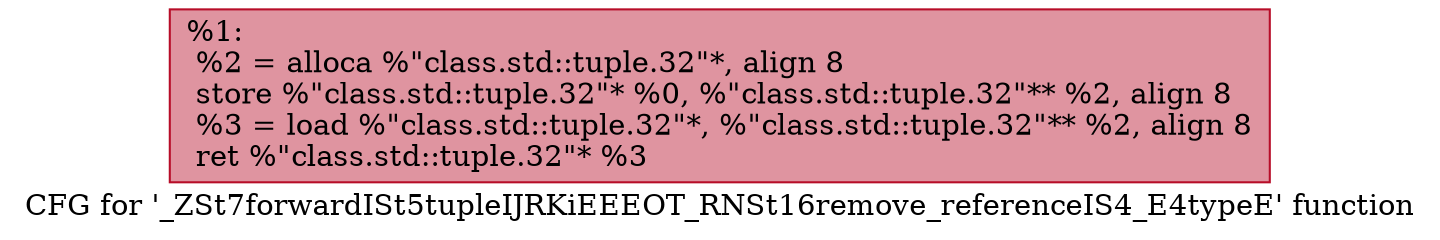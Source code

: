 digraph "CFG for '_ZSt7forwardISt5tupleIJRKiEEEOT_RNSt16remove_referenceIS4_E4typeE' function" {
	label="CFG for '_ZSt7forwardISt5tupleIJRKiEEEOT_RNSt16remove_referenceIS4_E4typeE' function";

	Node0x55a846860950 [shape=record,color="#b70d28ff", style=filled, fillcolor="#b70d2870",label="{%1:\l  %2 = alloca %\"class.std::tuple.32\"*, align 8\l  store %\"class.std::tuple.32\"* %0, %\"class.std::tuple.32\"** %2, align 8\l  %3 = load %\"class.std::tuple.32\"*, %\"class.std::tuple.32\"** %2, align 8\l  ret %\"class.std::tuple.32\"* %3\l}"];
}
